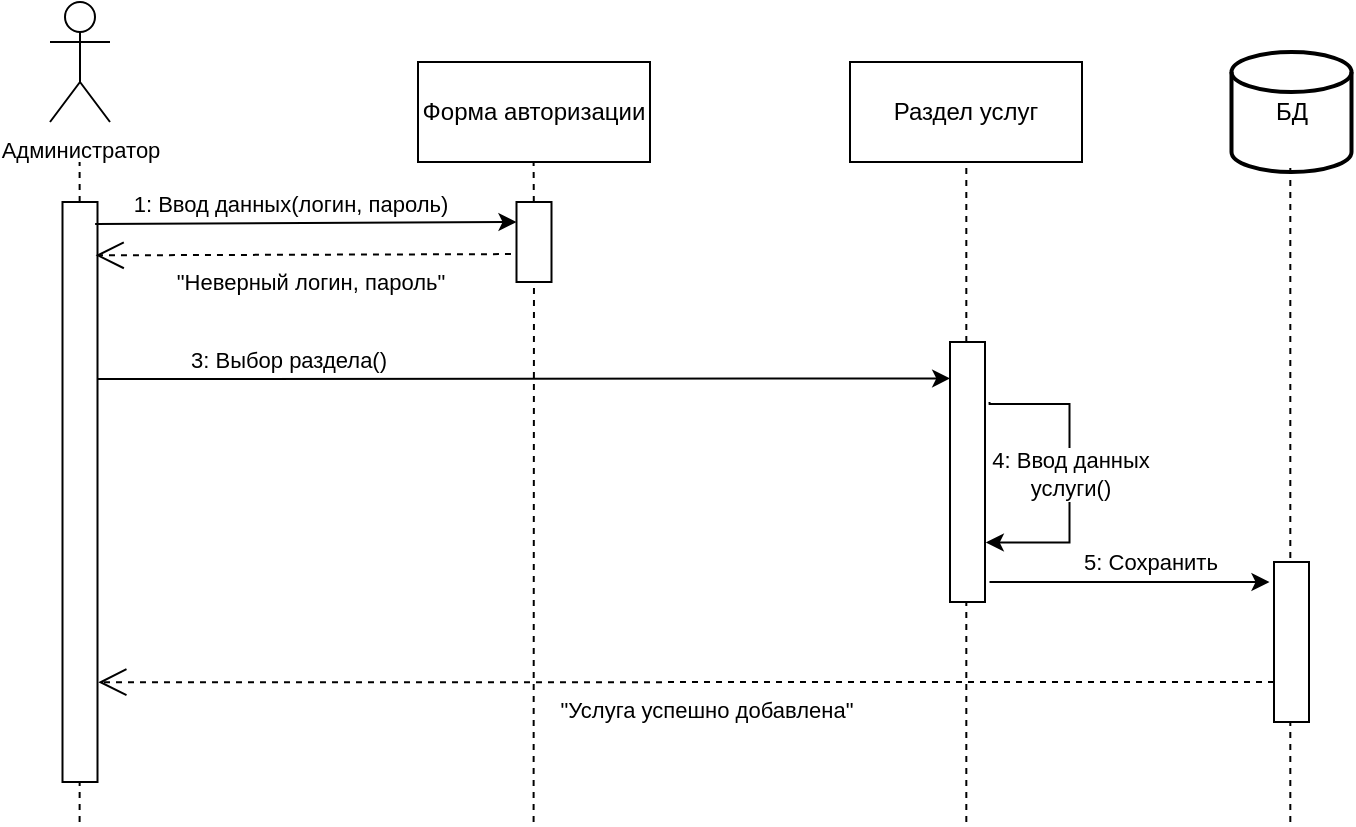 <mxfile version="25.0.3">
  <diagram name="Страница — 1" id="Wn4MzHjDh_eeT6amsvVP">
    <mxGraphModel dx="853" dy="457" grid="1" gridSize="10" guides="1" tooltips="1" connect="1" arrows="1" fold="1" page="1" pageScale="1" pageWidth="827" pageHeight="1169" math="0" shadow="0">
      <root>
        <mxCell id="0" />
        <mxCell id="1" parent="0" />
        <mxCell id="HTtT-cJyc6BqQwZnjjay-3" value="" style="endArrow=none;dashed=1;html=1;rounded=0;" parent="1" source="JPwpfQolr1Nf_6mwY6Vp-10" edge="1">
          <mxGeometry width="50" height="50" relative="1" as="geometry">
            <mxPoint x="254.8" y="690" as="sourcePoint" />
            <mxPoint x="254.8" y="360" as="targetPoint" />
          </mxGeometry>
        </mxCell>
        <mxCell id="JPwpfQolr1Nf_6mwY6Vp-1" value="Форма авторизации" style="rounded=0;whiteSpace=wrap;html=1;" parent="1" vertex="1">
          <mxGeometry x="424" y="310" width="116" height="50" as="geometry" />
        </mxCell>
        <mxCell id="JPwpfQolr1Nf_6mwY6Vp-2" value="&lt;span style=&quot;&quot; lang=&quot;RU&quot;&gt;&lt;font style=&quot;font-size: 11px;&quot; face=&quot;Helvetica&quot;&gt;Администратор&lt;/font&gt;&lt;/span&gt;" style="shape=umlActor;verticalLabelPosition=bottom;verticalAlign=top;html=1;" parent="1" vertex="1">
          <mxGeometry x="240" y="280" width="30" height="60" as="geometry" />
        </mxCell>
        <mxCell id="JPwpfQolr1Nf_6mwY6Vp-4" value="Раздел услуг" style="rounded=0;whiteSpace=wrap;html=1;" parent="1" vertex="1">
          <mxGeometry x="640" y="310" width="116" height="50" as="geometry" />
        </mxCell>
        <mxCell id="JPwpfQolr1Nf_6mwY6Vp-5" value="БД" style="strokeWidth=2;html=1;shape=mxgraph.flowchart.database;whiteSpace=wrap;" parent="1" vertex="1">
          <mxGeometry x="830.75" y="305" width="60" height="60" as="geometry" />
        </mxCell>
        <mxCell id="JPwpfQolr1Nf_6mwY6Vp-6" value="" style="endArrow=none;dashed=1;html=1;rounded=0;" parent="1" source="JPwpfQolr1Nf_6mwY6Vp-12" edge="1">
          <mxGeometry width="50" height="50" relative="1" as="geometry">
            <mxPoint x="481.8" y="690" as="sourcePoint" />
            <mxPoint x="481.8" y="360" as="targetPoint" />
          </mxGeometry>
        </mxCell>
        <mxCell id="JPwpfQolr1Nf_6mwY6Vp-8" value="" style="endArrow=none;dashed=1;html=1;rounded=0;" parent="1" edge="1">
          <mxGeometry width="50" height="50" relative="1" as="geometry">
            <mxPoint x="698.16" y="690" as="sourcePoint" />
            <mxPoint x="698.16" y="360" as="targetPoint" />
          </mxGeometry>
        </mxCell>
        <mxCell id="JPwpfQolr1Nf_6mwY6Vp-9" value="" style="endArrow=none;dashed=1;html=1;rounded=0;" parent="1" edge="1">
          <mxGeometry width="50" height="50" relative="1" as="geometry">
            <mxPoint x="860.16" y="690" as="sourcePoint" />
            <mxPoint x="860.16" y="360" as="targetPoint" />
          </mxGeometry>
        </mxCell>
        <mxCell id="JPwpfQolr1Nf_6mwY6Vp-11" value="" style="endArrow=none;dashed=1;html=1;rounded=0;" parent="1" target="JPwpfQolr1Nf_6mwY6Vp-10" edge="1">
          <mxGeometry width="50" height="50" relative="1" as="geometry">
            <mxPoint x="254.8" y="690" as="sourcePoint" />
            <mxPoint x="254.8" y="360" as="targetPoint" />
          </mxGeometry>
        </mxCell>
        <mxCell id="JPwpfQolr1Nf_6mwY6Vp-10" value="" style="rounded=0;whiteSpace=wrap;html=1;" parent="1" vertex="1">
          <mxGeometry x="246.25" y="380" width="17.5" height="290" as="geometry" />
        </mxCell>
        <mxCell id="JPwpfQolr1Nf_6mwY6Vp-13" value="" style="endArrow=none;dashed=1;html=1;rounded=0;" parent="1" target="JPwpfQolr1Nf_6mwY6Vp-12" edge="1">
          <mxGeometry width="50" height="50" relative="1" as="geometry">
            <mxPoint x="481.8" y="690" as="sourcePoint" />
            <mxPoint x="481.8" y="360" as="targetPoint" />
          </mxGeometry>
        </mxCell>
        <mxCell id="JPwpfQolr1Nf_6mwY6Vp-12" value="" style="rounded=0;whiteSpace=wrap;html=1;" parent="1" vertex="1">
          <mxGeometry x="473.25" y="380" width="17.5" height="40" as="geometry" />
        </mxCell>
        <mxCell id="JPwpfQolr1Nf_6mwY6Vp-15" value="" style="endArrow=classic;html=1;rounded=0;exitX=0.932;exitY=0.038;exitDx=0;exitDy=0;exitPerimeter=0;entryX=0;entryY=0.25;entryDx=0;entryDy=0;" parent="1" source="JPwpfQolr1Nf_6mwY6Vp-10" target="JPwpfQolr1Nf_6mwY6Vp-12" edge="1">
          <mxGeometry width="50" height="50" relative="1" as="geometry">
            <mxPoint x="500" y="520" as="sourcePoint" />
            <mxPoint x="550" y="470" as="targetPoint" />
          </mxGeometry>
        </mxCell>
        <mxCell id="JPwpfQolr1Nf_6mwY6Vp-16" value="1: Ввод данных(логин, пароль)" style="edgeLabel;html=1;align=center;verticalAlign=middle;resizable=0;points=[];" parent="JPwpfQolr1Nf_6mwY6Vp-15" vertex="1" connectable="0">
          <mxGeometry x="0.307" y="1" relative="1" as="geometry">
            <mxPoint x="-40" y="-9" as="offset" />
          </mxGeometry>
        </mxCell>
        <mxCell id="JPwpfQolr1Nf_6mwY6Vp-17" value="&quot;Неверный логин, пароль&quot;" style="endArrow=open;endSize=12;dashed=1;html=1;rounded=0;entryX=0.946;entryY=0.092;entryDx=0;entryDy=0;entryPerimeter=0;exitX=-0.158;exitY=0.651;exitDx=0;exitDy=0;exitPerimeter=0;" parent="1" source="JPwpfQolr1Nf_6mwY6Vp-12" target="JPwpfQolr1Nf_6mwY6Vp-10" edge="1">
          <mxGeometry x="-0.032" y="14" width="160" relative="1" as="geometry">
            <mxPoint x="310" y="450" as="sourcePoint" />
            <mxPoint x="470" y="450" as="targetPoint" />
            <mxPoint as="offset" />
          </mxGeometry>
        </mxCell>
        <mxCell id="JPwpfQolr1Nf_6mwY6Vp-20" value="" style="endArrow=classic;html=1;rounded=0;exitX=0.932;exitY=0.038;exitDx=0;exitDy=0;exitPerimeter=0;entryX=0.005;entryY=0.14;entryDx=0;entryDy=0;entryPerimeter=0;" parent="1" target="JPwpfQolr1Nf_6mwY6Vp-24" edge="1">
          <mxGeometry width="50" height="50" relative="1" as="geometry">
            <mxPoint x="263.75" y="468.5" as="sourcePoint" />
            <mxPoint x="850" y="468" as="targetPoint" />
          </mxGeometry>
        </mxCell>
        <mxCell id="JPwpfQolr1Nf_6mwY6Vp-21" value="3: Выбор раздела()" style="edgeLabel;html=1;align=center;verticalAlign=middle;resizable=0;points=[];" parent="JPwpfQolr1Nf_6mwY6Vp-20" vertex="1" connectable="0">
          <mxGeometry x="0.307" y="1" relative="1" as="geometry">
            <mxPoint x="-183" y="-9" as="offset" />
          </mxGeometry>
        </mxCell>
        <mxCell id="JPwpfQolr1Nf_6mwY6Vp-24" value="" style="rounded=0;whiteSpace=wrap;html=1;" parent="1" vertex="1">
          <mxGeometry x="690" y="450" width="17.5" height="130" as="geometry" />
        </mxCell>
        <mxCell id="JPwpfQolr1Nf_6mwY6Vp-25" value="&quot;Услуга успешно добавлена&quot;" style="endArrow=open;endSize=12;dashed=1;html=1;rounded=0;entryX=1.022;entryY=0.828;entryDx=0;entryDy=0;entryPerimeter=0;exitX=0;exitY=0.75;exitDx=0;exitDy=0;" parent="1" source="JPwpfQolr1Nf_6mwY6Vp-27" target="JPwpfQolr1Nf_6mwY6Vp-10" edge="1">
          <mxGeometry x="-0.034" y="14" width="160" relative="1" as="geometry">
            <mxPoint x="1017" y="620" as="sourcePoint" />
            <mxPoint x="810" y="621" as="targetPoint" />
            <mxPoint as="offset" />
          </mxGeometry>
        </mxCell>
        <mxCell id="JPwpfQolr1Nf_6mwY6Vp-26" value="4: Ввод данных&lt;div&gt;услуги()&lt;/div&gt;" style="edgeStyle=orthogonalEdgeStyle;orthogonalLoop=1;jettySize=auto;html=1;rounded=0;entryX=1.023;entryY=0.771;entryDx=0;entryDy=0;entryPerimeter=0;" parent="1" target="JPwpfQolr1Nf_6mwY6Vp-24" edge="1">
          <mxGeometry width="100" relative="1" as="geometry">
            <mxPoint x="709.75" y="480" as="sourcePoint" />
            <mxPoint x="719.75" y="550" as="targetPoint" />
            <Array as="points">
              <mxPoint x="709.75" y="481" />
              <mxPoint x="749.75" y="481" />
              <mxPoint x="749.75" y="550" />
            </Array>
          </mxGeometry>
        </mxCell>
        <mxCell id="JPwpfQolr1Nf_6mwY6Vp-27" value="" style="rounded=0;whiteSpace=wrap;html=1;" parent="1" vertex="1">
          <mxGeometry x="852" y="560" width="17.5" height="80" as="geometry" />
        </mxCell>
        <mxCell id="JPwpfQolr1Nf_6mwY6Vp-28" value="" style="edgeStyle=none;orthogonalLoop=1;jettySize=auto;html=1;rounded=0;" parent="1" edge="1">
          <mxGeometry width="100" relative="1" as="geometry">
            <mxPoint x="709.75" y="570" as="sourcePoint" />
            <mxPoint x="849.75" y="570" as="targetPoint" />
            <Array as="points" />
          </mxGeometry>
        </mxCell>
        <mxCell id="JPwpfQolr1Nf_6mwY6Vp-29" value="5: Сохранить" style="edgeLabel;html=1;align=center;verticalAlign=middle;resizable=0;points=[];" parent="JPwpfQolr1Nf_6mwY6Vp-28" vertex="1" connectable="0">
          <mxGeometry x="0.406" relative="1" as="geometry">
            <mxPoint x="-19" y="-10" as="offset" />
          </mxGeometry>
        </mxCell>
      </root>
    </mxGraphModel>
  </diagram>
</mxfile>
